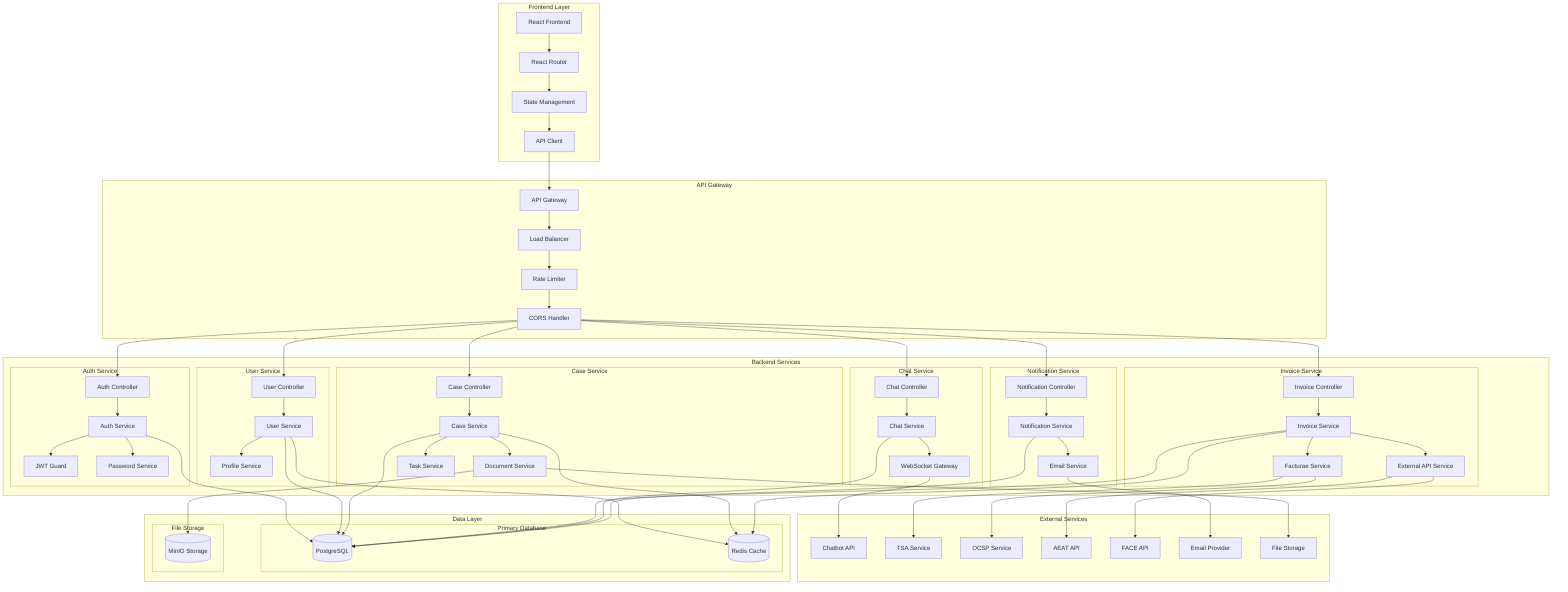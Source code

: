 graph TB
    subgraph "Frontend Layer"
        UI[React Frontend]
        Router[React Router]
        State[State Management]
        API[API Client]
    end

    subgraph "API Gateway"
        Gateway[API Gateway]
        LoadBalancer[Load Balancer]
        RateLimit[Rate Limiter]
        CORS[CORS Handler]
    end

    subgraph "Backend Services"
        subgraph "Auth Service"
            AuthController[Auth Controller]
            AuthService[Auth Service]
            JWTGuard[JWT Guard]
            PasswordService[Password Service]
        end

        subgraph "User Service"
            UserController[User Controller]
            UserService[User Service]
            ProfileService[Profile Service]
        end

        subgraph "Case Service"
            CaseController[Case Controller]
            CaseService[Case Service]
            DocumentService[Document Service]
            TaskService[Task Service]
        end

        subgraph "Invoice Service"
            InvoiceController[Invoice Controller]
            InvoiceService[Invoice Service]
            FacturaeService[Facturae Service]
            ExternalAPIService[External API Service]
        end

        subgraph "Chat Service"
            ChatController[Chat Controller]
            ChatService[Chat Service]
            WebSocketGateway[WebSocket Gateway]
        end

        subgraph "Notification Service"
            NotificationController[Notification Controller]
            NotificationService[Notification Service]
            EmailService[Email Service]
        end
    end

    subgraph "External Services"
        ChatbotAPI[Chatbot API]
        TSA[TSA Service]
        OCSP[OCSP Service]
        AEAT[AEAT API]
        FACE[FACE API]
        EmailProvider[Email Provider]
        StorageService[File Storage]
    end

    subgraph "Data Layer"
        subgraph "Primary Database"
            PostgreSQL[(PostgreSQL)]
            Redis[(Redis Cache)]
        end
        subgraph "File Storage"
            MinIO[(MinIO Storage)]
        end
    end

    %% Frontend connections
    UI --> Router
    Router --> State
    State --> API
    API --> Gateway

    %% Gateway connections
    Gateway --> LoadBalancer
    LoadBalancer --> RateLimit
    RateLimit --> CORS

    %% Service connections
    CORS --> AuthController
    CORS --> UserController
    CORS --> CaseController
    CORS --> InvoiceController
    CORS --> ChatController
    CORS --> NotificationController

    %% Internal service dependencies
    AuthController --> AuthService
    AuthService --> JWTGuard
    AuthService --> PasswordService

    UserController --> UserService
    UserService --> ProfileService

    CaseController --> CaseService
    CaseService --> DocumentService
    CaseService --> TaskService

    InvoiceController --> InvoiceService
    InvoiceService --> FacturaeService
    InvoiceService --> ExternalAPIService

    ChatController --> ChatService
    ChatService --> WebSocketGateway

    NotificationController --> NotificationService
    NotificationService --> EmailService

    %% Database connections
    AuthService --> PostgreSQL
    UserService --> PostgreSQL
    CaseService --> PostgreSQL
    InvoiceService --> PostgreSQL
    ChatService --> PostgreSQL
    NotificationService --> PostgreSQL

    %% Cache connections
    UserService --> Redis
    CaseService --> Redis
    InvoiceService --> Redis

    %% File storage
    DocumentService --> MinIO

    %% External service connections
    FacturaeService --> TSA
    FacturaeService --> OCSP
    ExternalAPIService --> AEAT
    ExternalAPIService --> FACE
    EmailService --> EmailProvider
    DocumentService --> StorageService
    WebSocketGateway --> ChatbotAPI
